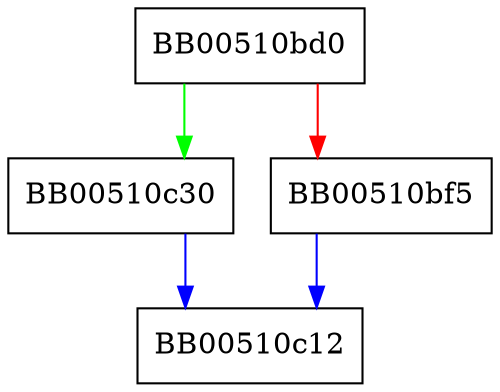 digraph ASN1_d2i_bio {
  node [shape="box"];
  graph [splines=ortho];
  BB00510bd0 -> BB00510c30 [color="green"];
  BB00510bd0 -> BB00510bf5 [color="red"];
  BB00510bf5 -> BB00510c12 [color="blue"];
  BB00510c30 -> BB00510c12 [color="blue"];
}